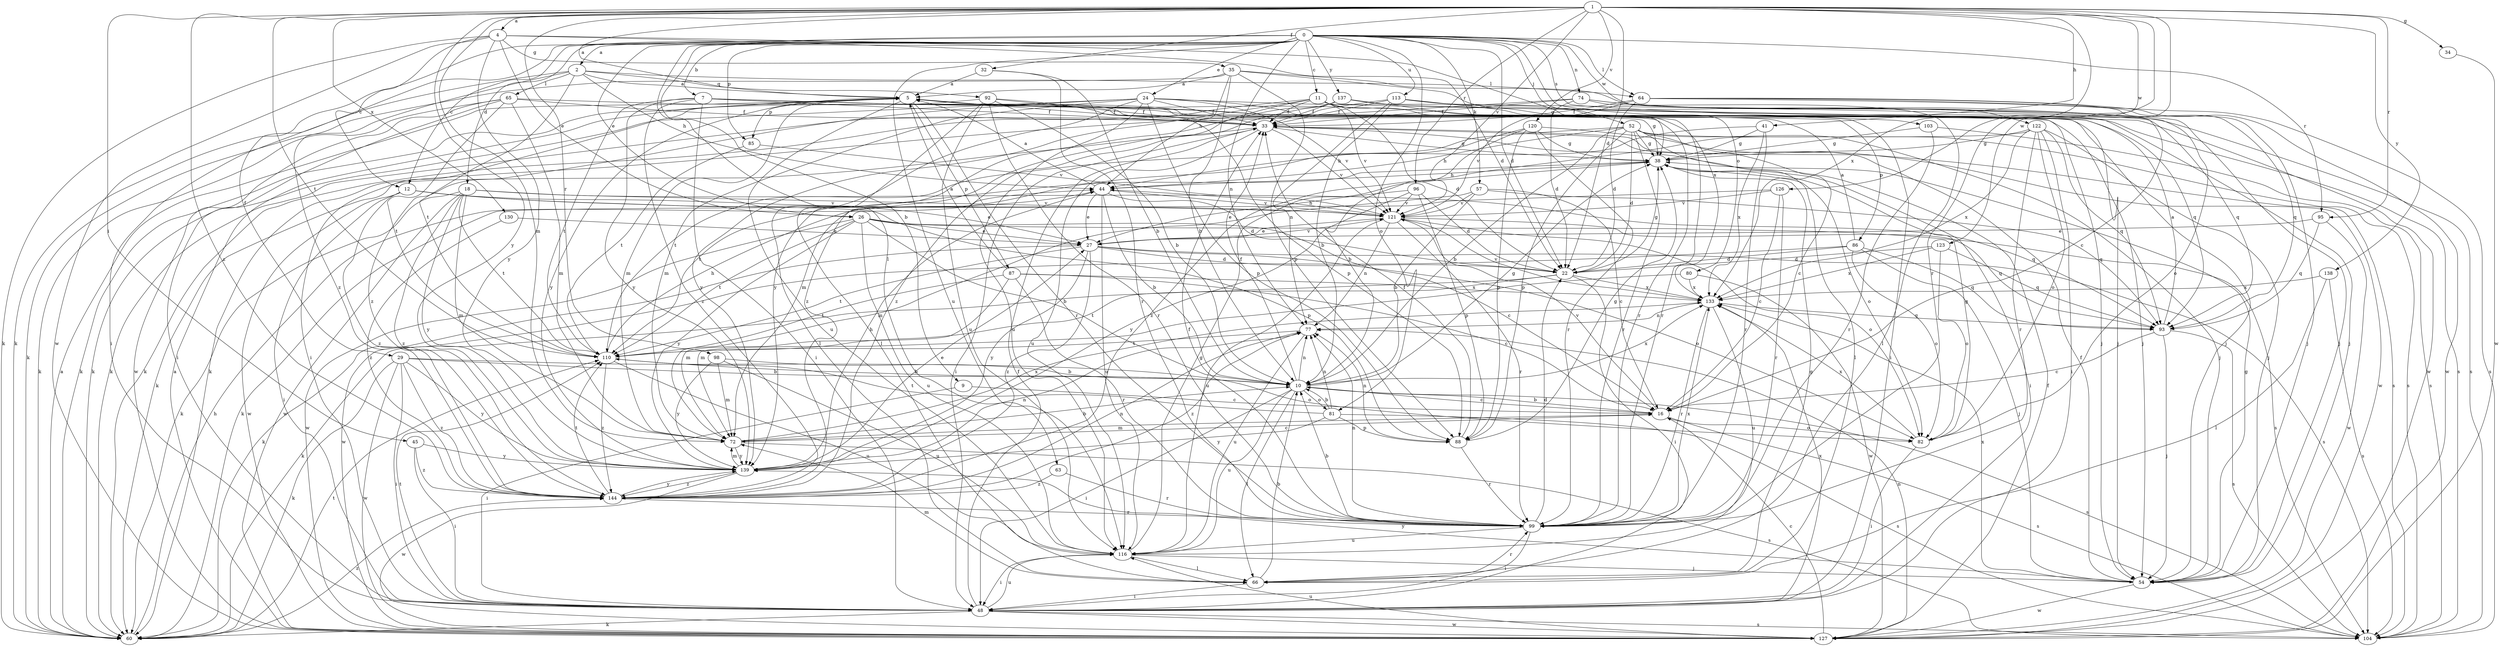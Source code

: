strict digraph  {
0;
1;
2;
4;
5;
7;
9;
10;
11;
12;
16;
18;
22;
24;
26;
27;
29;
32;
33;
34;
35;
38;
41;
44;
45;
48;
52;
54;
57;
60;
63;
64;
65;
66;
72;
74;
77;
80;
81;
82;
85;
86;
87;
88;
92;
93;
95;
96;
98;
99;
103;
104;
110;
113;
116;
120;
121;
122;
123;
126;
127;
130;
133;
137;
138;
139;
144;
0 -> 2  [label=a];
0 -> 7  [label=b];
0 -> 9  [label=b];
0 -> 11  [label=c];
0 -> 12  [label=c];
0 -> 18  [label=d];
0 -> 22  [label=d];
0 -> 24  [label=e];
0 -> 26  [label=e];
0 -> 29  [label=f];
0 -> 52  [label=j];
0 -> 57  [label=k];
0 -> 60  [label=k];
0 -> 63  [label=l];
0 -> 64  [label=l];
0 -> 74  [label=n];
0 -> 77  [label=n];
0 -> 80  [label=o];
0 -> 81  [label=o];
0 -> 85  [label=p];
0 -> 95  [label=r];
0 -> 103  [label=s];
0 -> 113  [label=u];
0 -> 116  [label=u];
0 -> 122  [label=w];
0 -> 137  [label=y];
1 -> 4  [label=a];
1 -> 5  [label=a];
1 -> 22  [label=d];
1 -> 32  [label=f];
1 -> 34  [label=g];
1 -> 41  [label=h];
1 -> 45  [label=i];
1 -> 72  [label=m];
1 -> 95  [label=r];
1 -> 96  [label=r];
1 -> 98  [label=r];
1 -> 99  [label=r];
1 -> 110  [label=t];
1 -> 120  [label=v];
1 -> 121  [label=v];
1 -> 123  [label=w];
1 -> 126  [label=w];
1 -> 130  [label=x];
1 -> 133  [label=x];
1 -> 138  [label=y];
1 -> 139  [label=y];
1 -> 144  [label=z];
2 -> 5  [label=a];
2 -> 44  [label=h];
2 -> 48  [label=i];
2 -> 64  [label=l];
2 -> 65  [label=l];
2 -> 92  [label=q];
2 -> 110  [label=t];
2 -> 144  [label=z];
4 -> 12  [label=c];
4 -> 22  [label=d];
4 -> 26  [label=e];
4 -> 35  [label=g];
4 -> 60  [label=k];
4 -> 127  [label=w];
4 -> 133  [label=x];
4 -> 139  [label=y];
5 -> 33  [label=f];
5 -> 54  [label=j];
5 -> 60  [label=k];
5 -> 72  [label=m];
5 -> 85  [label=p];
5 -> 86  [label=p];
5 -> 87  [label=p];
5 -> 99  [label=r];
5 -> 116  [label=u];
5 -> 139  [label=y];
7 -> 33  [label=f];
7 -> 38  [label=g];
7 -> 48  [label=i];
7 -> 54  [label=j];
7 -> 93  [label=q];
7 -> 110  [label=t];
7 -> 139  [label=y];
7 -> 144  [label=z];
9 -> 16  [label=c];
9 -> 48  [label=i];
10 -> 16  [label=c];
10 -> 33  [label=f];
10 -> 38  [label=g];
10 -> 48  [label=i];
10 -> 66  [label=l];
10 -> 77  [label=n];
10 -> 81  [label=o];
10 -> 104  [label=s];
10 -> 116  [label=u];
10 -> 133  [label=x];
11 -> 22  [label=d];
11 -> 33  [label=f];
11 -> 60  [label=k];
11 -> 99  [label=r];
11 -> 121  [label=v];
11 -> 127  [label=w];
11 -> 139  [label=y];
11 -> 144  [label=z];
12 -> 27  [label=e];
12 -> 48  [label=i];
12 -> 88  [label=p];
12 -> 121  [label=v];
12 -> 127  [label=w];
12 -> 144  [label=z];
16 -> 10  [label=b];
16 -> 72  [label=m];
16 -> 82  [label=o];
16 -> 104  [label=s];
16 -> 121  [label=v];
18 -> 60  [label=k];
18 -> 72  [label=m];
18 -> 93  [label=q];
18 -> 110  [label=t];
18 -> 121  [label=v];
18 -> 127  [label=w];
18 -> 139  [label=y];
18 -> 144  [label=z];
22 -> 38  [label=g];
22 -> 48  [label=i];
22 -> 60  [label=k];
22 -> 110  [label=t];
22 -> 133  [label=x];
24 -> 33  [label=f];
24 -> 54  [label=j];
24 -> 60  [label=k];
24 -> 66  [label=l];
24 -> 72  [label=m];
24 -> 88  [label=p];
24 -> 104  [label=s];
24 -> 116  [label=u];
24 -> 121  [label=v];
24 -> 144  [label=z];
26 -> 10  [label=b];
26 -> 16  [label=c];
26 -> 27  [label=e];
26 -> 104  [label=s];
26 -> 110  [label=t];
26 -> 116  [label=u];
26 -> 127  [label=w];
26 -> 139  [label=y];
27 -> 22  [label=d];
27 -> 60  [label=k];
27 -> 82  [label=o];
27 -> 104  [label=s];
27 -> 110  [label=t];
27 -> 121  [label=v];
27 -> 139  [label=y];
27 -> 144  [label=z];
29 -> 10  [label=b];
29 -> 48  [label=i];
29 -> 60  [label=k];
29 -> 82  [label=o];
29 -> 127  [label=w];
29 -> 139  [label=y];
29 -> 144  [label=z];
32 -> 5  [label=a];
32 -> 10  [label=b];
32 -> 99  [label=r];
33 -> 38  [label=g];
33 -> 48  [label=i];
33 -> 60  [label=k];
33 -> 104  [label=s];
33 -> 116  [label=u];
33 -> 121  [label=v];
34 -> 127  [label=w];
35 -> 5  [label=a];
35 -> 10  [label=b];
35 -> 16  [label=c];
35 -> 38  [label=g];
35 -> 44  [label=h];
35 -> 60  [label=k];
35 -> 88  [label=p];
38 -> 44  [label=h];
38 -> 48  [label=i];
38 -> 82  [label=o];
38 -> 110  [label=t];
41 -> 38  [label=g];
41 -> 72  [label=m];
41 -> 99  [label=r];
41 -> 133  [label=x];
44 -> 5  [label=a];
44 -> 10  [label=b];
44 -> 22  [label=d];
44 -> 27  [label=e];
44 -> 116  [label=u];
44 -> 121  [label=v];
45 -> 48  [label=i];
45 -> 139  [label=y];
45 -> 144  [label=z];
48 -> 33  [label=f];
48 -> 60  [label=k];
48 -> 104  [label=s];
48 -> 110  [label=t];
48 -> 116  [label=u];
48 -> 127  [label=w];
48 -> 133  [label=x];
52 -> 10  [label=b];
52 -> 16  [label=c];
52 -> 22  [label=d];
52 -> 38  [label=g];
52 -> 44  [label=h];
52 -> 54  [label=j];
52 -> 66  [label=l];
52 -> 88  [label=p];
52 -> 99  [label=r];
52 -> 104  [label=s];
52 -> 110  [label=t];
54 -> 33  [label=f];
54 -> 38  [label=g];
54 -> 127  [label=w];
54 -> 133  [label=x];
54 -> 139  [label=y];
57 -> 10  [label=b];
57 -> 16  [label=c];
57 -> 72  [label=m];
57 -> 93  [label=q];
57 -> 121  [label=v];
60 -> 5  [label=a];
60 -> 44  [label=h];
60 -> 110  [label=t];
60 -> 144  [label=z];
63 -> 99  [label=r];
63 -> 144  [label=z];
64 -> 22  [label=d];
64 -> 33  [label=f];
64 -> 54  [label=j];
64 -> 93  [label=q];
64 -> 104  [label=s];
64 -> 121  [label=v];
64 -> 127  [label=w];
65 -> 33  [label=f];
65 -> 48  [label=i];
65 -> 54  [label=j];
65 -> 60  [label=k];
65 -> 72  [label=m];
65 -> 110  [label=t];
65 -> 127  [label=w];
66 -> 10  [label=b];
66 -> 38  [label=g];
66 -> 48  [label=i];
66 -> 72  [label=m];
66 -> 99  [label=r];
72 -> 10  [label=b];
72 -> 16  [label=c];
72 -> 104  [label=s];
72 -> 133  [label=x];
72 -> 139  [label=y];
74 -> 22  [label=d];
74 -> 33  [label=f];
74 -> 54  [label=j];
74 -> 60  [label=k];
74 -> 66  [label=l];
74 -> 82  [label=o];
77 -> 110  [label=t];
77 -> 116  [label=u];
77 -> 144  [label=z];
80 -> 72  [label=m];
80 -> 127  [label=w];
80 -> 133  [label=x];
81 -> 10  [label=b];
81 -> 77  [label=n];
81 -> 88  [label=p];
81 -> 104  [label=s];
81 -> 110  [label=t];
81 -> 139  [label=y];
82 -> 38  [label=g];
82 -> 48  [label=i];
82 -> 133  [label=x];
85 -> 110  [label=t];
85 -> 121  [label=v];
86 -> 5  [label=a];
86 -> 22  [label=d];
86 -> 54  [label=j];
86 -> 82  [label=o];
86 -> 93  [label=q];
86 -> 127  [label=w];
87 -> 5  [label=a];
87 -> 16  [label=c];
87 -> 72  [label=m];
87 -> 99  [label=r];
87 -> 110  [label=t];
87 -> 133  [label=x];
88 -> 33  [label=f];
88 -> 38  [label=g];
88 -> 77  [label=n];
88 -> 99  [label=r];
92 -> 10  [label=b];
92 -> 33  [label=f];
92 -> 48  [label=i];
92 -> 66  [label=l];
92 -> 88  [label=p];
92 -> 99  [label=r];
92 -> 116  [label=u];
93 -> 5  [label=a];
93 -> 16  [label=c];
93 -> 54  [label=j];
93 -> 104  [label=s];
95 -> 27  [label=e];
95 -> 93  [label=q];
95 -> 127  [label=w];
96 -> 22  [label=d];
96 -> 27  [label=e];
96 -> 88  [label=p];
96 -> 121  [label=v];
96 -> 139  [label=y];
98 -> 10  [label=b];
98 -> 72  [label=m];
98 -> 116  [label=u];
98 -> 139  [label=y];
99 -> 10  [label=b];
99 -> 22  [label=d];
99 -> 33  [label=f];
99 -> 48  [label=i];
99 -> 77  [label=n];
99 -> 116  [label=u];
99 -> 133  [label=x];
103 -> 38  [label=g];
103 -> 99  [label=r];
103 -> 104  [label=s];
110 -> 10  [label=b];
110 -> 44  [label=h];
110 -> 116  [label=u];
110 -> 144  [label=z];
113 -> 10  [label=b];
113 -> 33  [label=f];
113 -> 48  [label=i];
113 -> 60  [label=k];
113 -> 77  [label=n];
113 -> 93  [label=q];
113 -> 104  [label=s];
116 -> 38  [label=g];
116 -> 48  [label=i];
116 -> 54  [label=j];
116 -> 66  [label=l];
120 -> 10  [label=b];
120 -> 38  [label=g];
120 -> 44  [label=h];
120 -> 88  [label=p];
120 -> 99  [label=r];
120 -> 127  [label=w];
121 -> 27  [label=e];
121 -> 44  [label=h];
121 -> 77  [label=n];
121 -> 82  [label=o];
121 -> 93  [label=q];
121 -> 99  [label=r];
121 -> 116  [label=u];
122 -> 38  [label=g];
122 -> 48  [label=i];
122 -> 54  [label=j];
122 -> 82  [label=o];
122 -> 93  [label=q];
122 -> 99  [label=r];
122 -> 133  [label=x];
122 -> 144  [label=z];
123 -> 22  [label=d];
123 -> 82  [label=o];
123 -> 93  [label=q];
123 -> 133  [label=x];
126 -> 16  [label=c];
126 -> 60  [label=k];
126 -> 99  [label=r];
126 -> 121  [label=v];
127 -> 5  [label=a];
127 -> 16  [label=c];
127 -> 33  [label=f];
127 -> 77  [label=n];
127 -> 116  [label=u];
130 -> 27  [label=e];
130 -> 144  [label=z];
133 -> 77  [label=n];
133 -> 93  [label=q];
133 -> 99  [label=r];
133 -> 116  [label=u];
133 -> 121  [label=v];
137 -> 33  [label=f];
137 -> 54  [label=j];
137 -> 99  [label=r];
137 -> 139  [label=y];
137 -> 144  [label=z];
138 -> 66  [label=l];
138 -> 104  [label=s];
138 -> 133  [label=x];
139 -> 27  [label=e];
139 -> 44  [label=h];
139 -> 72  [label=m];
139 -> 77  [label=n];
139 -> 127  [label=w];
139 -> 144  [label=z];
144 -> 77  [label=n];
144 -> 99  [label=r];
144 -> 110  [label=t];
144 -> 139  [label=y];
}
